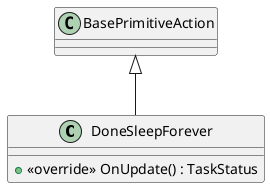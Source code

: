 @startuml
class DoneSleepForever {
    + <<override>> OnUpdate() : TaskStatus
}
BasePrimitiveAction <|-- DoneSleepForever
@enduml
